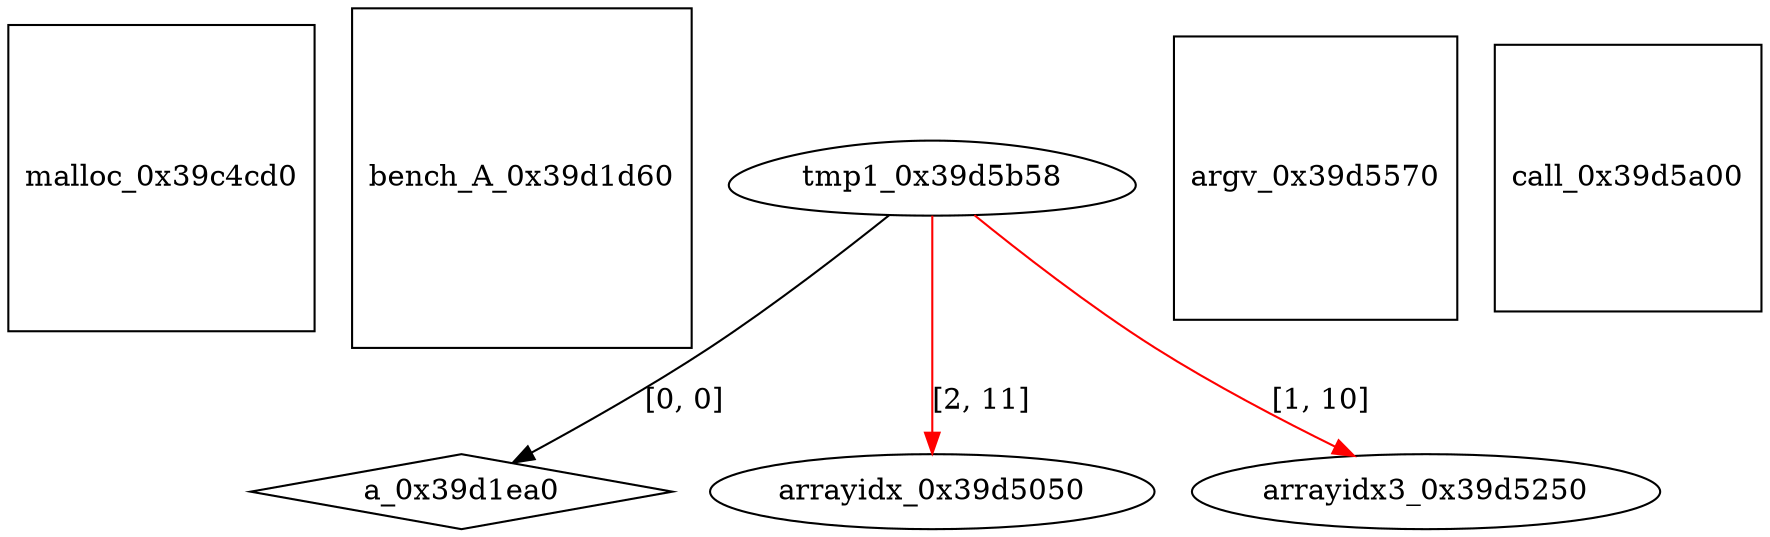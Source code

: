 digraph grafico {
"malloc_0x39c4cd0" [shape=square];
"bench_A_0x39d1d60" [shape=square];
"a_0x39d1ea0" [shape=diamond];
"tmp1_0x39d5b58" -> "a_0x39d1ea0" [label="[0, 0]"];
"arrayidx_0x39d5050" [shape=ellipse];
"tmp1_0x39d5b58" -> "arrayidx_0x39d5050" [label="[2, 11]",color=red];
"arrayidx3_0x39d5250" [shape=ellipse];
"tmp1_0x39d5b58" -> "arrayidx3_0x39d5250" [label="[1, 10]",color=red];
"argv_0x39d5570" [shape=square];
"call_0x39d5a00" [shape=square];
"tmp1_0x39d5b58" [shape=egg];
}